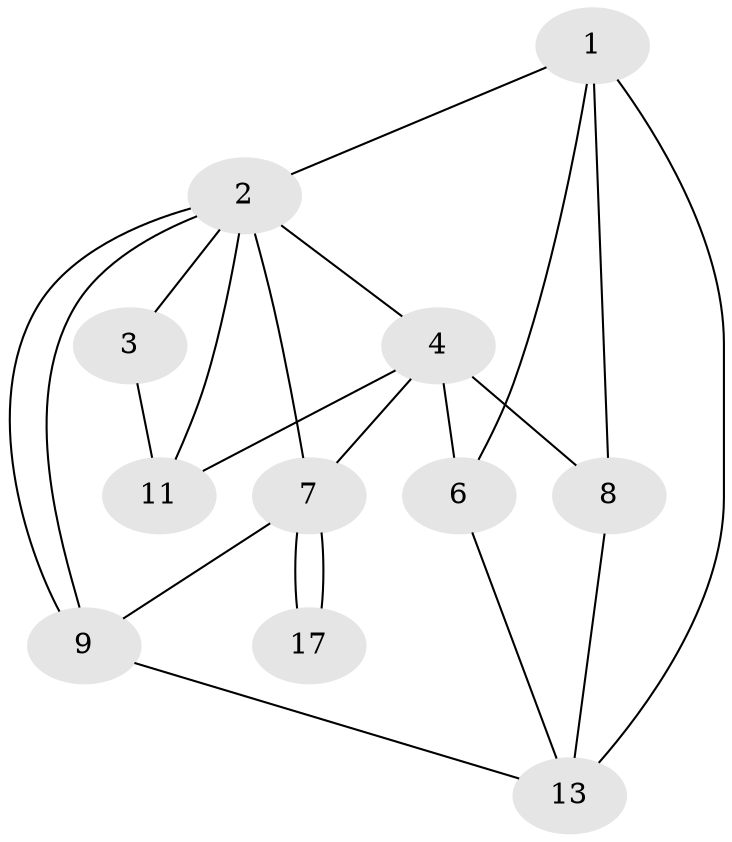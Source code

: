 // Generated by graph-tools (version 1.1) at 2025/46/02/15/25 05:46:28]
// undirected, 11 vertices, 21 edges
graph export_dot {
graph [start="1"]
  node [color=gray90,style=filled];
  1 [super="+10+19"];
  2 [super="+5+18+20"];
  3 [super="+15"];
  4;
  6 [super="+10"];
  7;
  8 [super="+16"];
  9 [super="+12+14"];
  11;
  13;
  17 [super="+18"];
  1 -- 2;
  1 -- 6;
  1 -- 8;
  1 -- 13;
  2 -- 3;
  2 -- 4;
  2 -- 7;
  2 -- 9;
  2 -- 9;
  2 -- 11;
  3 -- 11;
  4 -- 6;
  4 -- 7;
  4 -- 8;
  4 -- 11;
  6 -- 13;
  7 -- 9;
  7 -- 17;
  7 -- 17;
  8 -- 13;
  9 -- 13;
}
